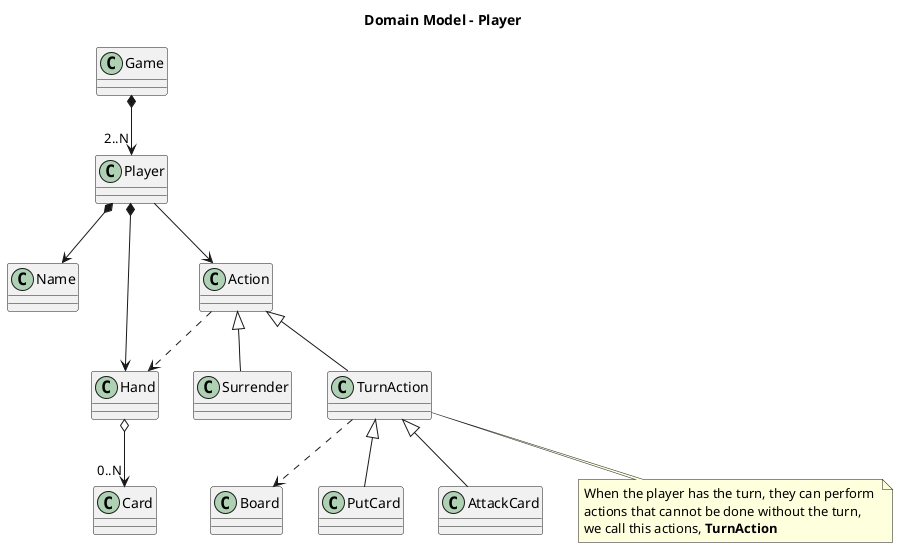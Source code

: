 @startuml
title "Domain Model - Player"

class Game {}
class Player {}

Game *--> "2..N" Player

Player *--> Name

Player *--> Hand
Hand o--> "0..N" Card

Player --> Action
Action ..> Hand
Action <|-- Surrender
Action <|-- TurnAction
TurnAction ..> Board
TurnAction <|-- PutCard
TurnAction <|-- AttackCard


note as TurnActionNote
	When the player has the turn, they can perform 
	actions that cannot be done without the turn,
	we call this actions, **TurnAction**
end note
TurnAction .. TurnActionNote
@enduml